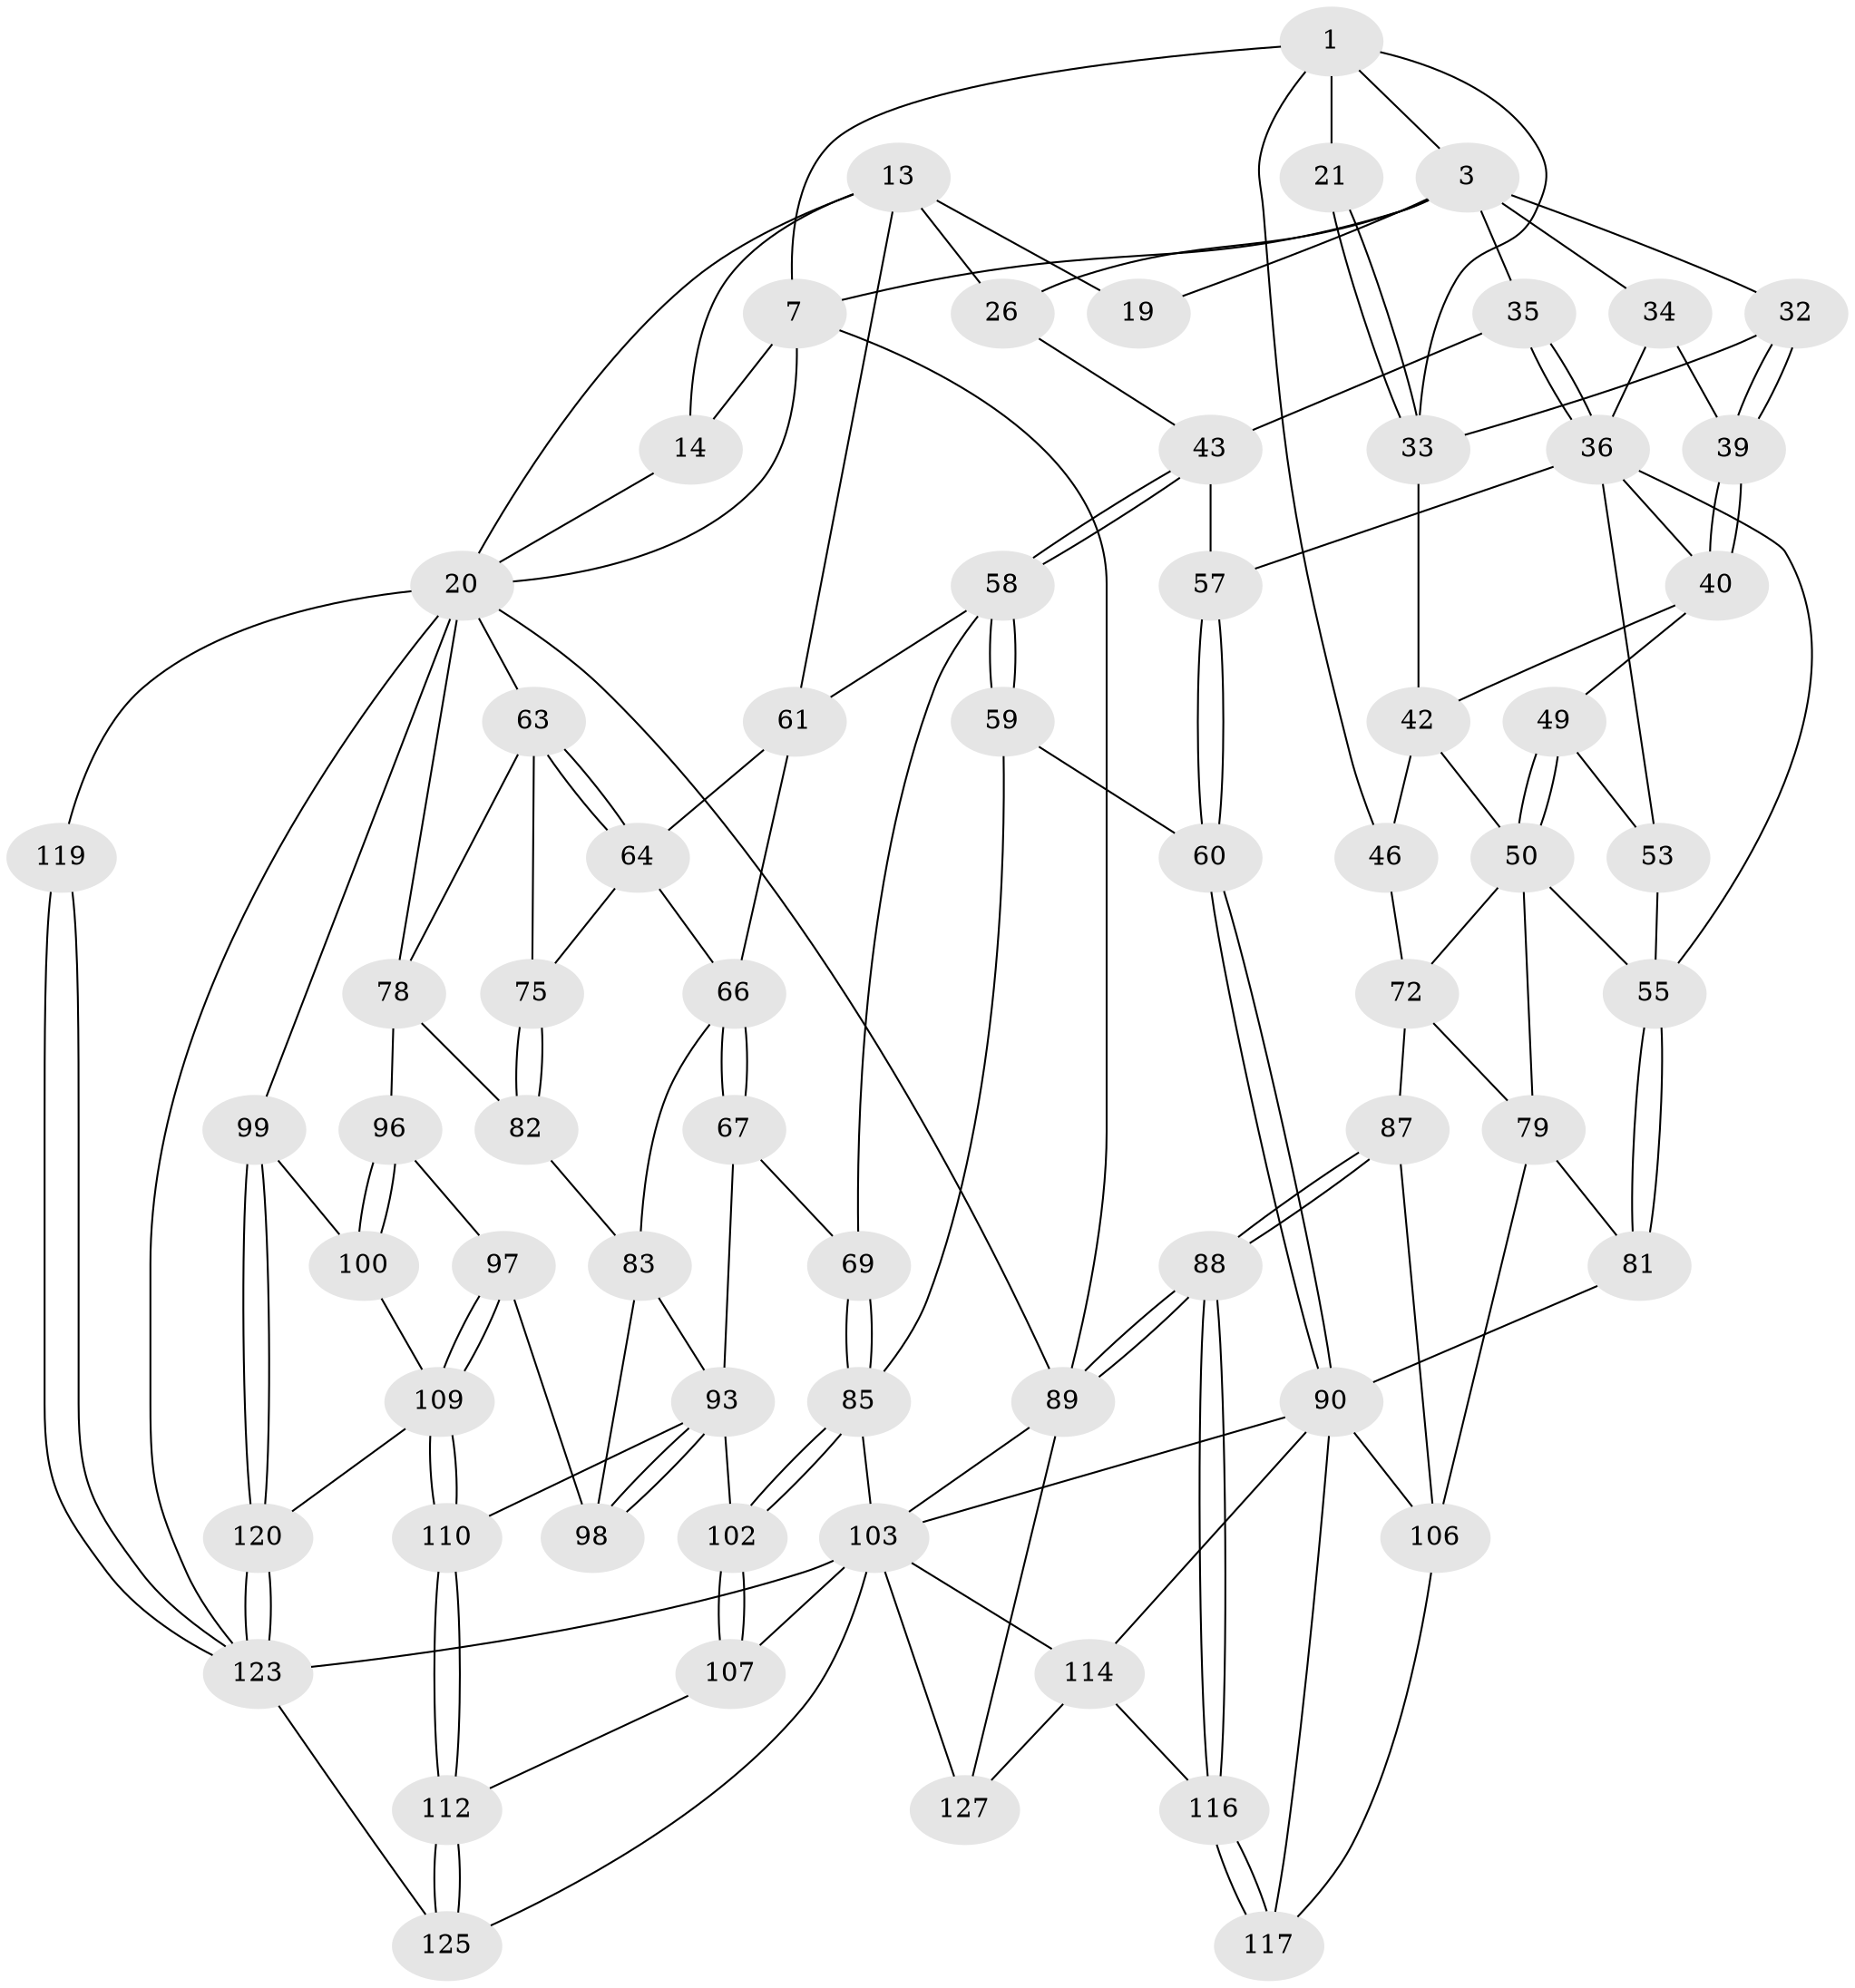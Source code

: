// original degree distribution, {3: 0.030303030303030304, 5: 0.6515151515151515, 4: 0.15151515151515152, 6: 0.16666666666666666}
// Generated by graph-tools (version 1.1) at 2025/28/03/15/25 16:28:04]
// undirected, 66 vertices, 153 edges
graph export_dot {
graph [start="1"]
  node [color=gray90,style=filled];
  1 [pos="+0.2493043007564845+0.03847411923974574",super="+2+9"];
  3 [pos="+0.30209449837853175+0.08668188078736214",super="+31+4"];
  7 [pos="+0.5824146121034097+0",super="+8"];
  13 [pos="+0.8426525048717802+0.08103676240640333",super="+18"];
  14 [pos="+0.9115247737568517+0.037443883108424426",super="+15"];
  19 [pos="+0.7779340488230316+0.17644619174585094"];
  20 [pos="+1+0",super="+118+23"];
  21 [pos="+0.20809751649551222+0.15336128123370557"];
  26 [pos="+0.5955151701442729+0.08683471285335789",super="+30"];
  32 [pos="+0.22890217508572028+0.2063596603069615"];
  33 [pos="+0.20391580138815887+0.1933167477360256",super="+38"];
  34 [pos="+0.3250807635569112+0.17837745317729653",super="+37"];
  35 [pos="+0.4383456385176156+0.26084869682543865"];
  36 [pos="+0.38276995038702+0.27101172294211795",super="+47"];
  39 [pos="+0.24625102896407505+0.23452753796026277"];
  40 [pos="+0.24900213166370902+0.24688557488694932",super="+41"];
  42 [pos="+0.13348908742064117+0.2522054915513841",super="+45"];
  43 [pos="+0.505758058399363+0.28934521014144116",super="+44"];
  46 [pos="+0+0.22939524067811648"];
  49 [pos="+0.24397874952445017+0.327931052989926"];
  50 [pos="+0.1980788295749013+0.3817895163312711",super="+51"];
  53 [pos="+0.2939987361114195+0.32891867598155927"];
  55 [pos="+0.35815644396133584+0.45469305420507106",super="+56"];
  57 [pos="+0.405036283509667+0.48261755089607905"];
  58 [pos="+0.5109061822219909+0.42327376156972735",super="+62"];
  59 [pos="+0.4277139269500365+0.4934672119132475"];
  60 [pos="+0.41167144794465804+0.48886009674320274"];
  61 [pos="+0.6985869668261363+0.3258236929490339",super="+65"];
  63 [pos="+0.9279841880243138+0.3781907332106926",super="+74"];
  64 [pos="+0.8489828448772064+0.37730677795140616",super="+70"];
  66 [pos="+0.7385771629591861+0.4909249668298297",super="+71"];
  67 [pos="+0.6641926434114299+0.5397971034252755",super="+68"];
  69 [pos="+0.6257297755691366+0.5293972275832473"];
  72 [pos="+0+0.5076584872134537",super="+73"];
  75 [pos="+0.8662595539465137+0.459647397740694"];
  78 [pos="+0.9377840265983315+0.5242916595042755",super="+84"];
  79 [pos="+0.1754127325752275+0.5195554216180949",super="+80"];
  81 [pos="+0.18305458867984542+0.5282882743813034"];
  82 [pos="+0.8389577239413853+0.5290563887130157"];
  83 [pos="+0.7942041223150613+0.5332389532105863",super="+92"];
  85 [pos="+0.5179890710058436+0.5706059489662659",super="+86"];
  87 [pos="+0+0.7294850369838659"];
  88 [pos="+0+1"];
  89 [pos="+0+1",super="+131"];
  90 [pos="+0.2956672896400952+0.6181855417042122",super="+104+91"];
  93 [pos="+0.7433245514469152+0.687058205781439",super="+94"];
  96 [pos="+0.8918785001698294+0.6208162560862508"];
  97 [pos="+0.8891677913898546+0.6248126535708105"];
  98 [pos="+0.8375499179442554+0.6122590742417445"];
  99 [pos="+1+0.6184454929809482"];
  100 [pos="+1+0.6211130281219578"];
  102 [pos="+0.5478132289015369+0.6709101986837759"];
  103 [pos="+0.3998923063422886+0.6996436807998382",super="+108"];
  106 [pos="+0.03427943888084233+0.6126003458646252",super="+113"];
  107 [pos="+0.5469948293348754+0.67550844092533"];
  109 [pos="+0.8669509260283228+0.7121037726032396",super="+111"];
  110 [pos="+0.7431453473785155+0.7155132552639046"];
  112 [pos="+0.7256330174504075+0.7442383725772868"];
  114 [pos="+0.23283198358782325+0.7984761153761973",super="+115"];
  116 [pos="+0.15611789471229073+0.8191686052195459"];
  117 [pos="+0.14569198461616945+0.7480051833446469"];
  119 [pos="+1+0.8374641132280191"];
  120 [pos="+0.9140913073047767+0.775381816668581"];
  123 [pos="+0.94086151131821+0.8340148080479467",super="+124"];
  125 [pos="+0.7090997016056574+0.8082010354543404"];
  127 [pos="+0.3544554476196892+0.9468615177783638",super="+128"];
  1 -- 3;
  1 -- 21 [weight=2];
  1 -- 46;
  1 -- 33;
  1 -- 7;
  3 -- 32;
  3 -- 34 [weight=2];
  3 -- 35;
  3 -- 19;
  3 -- 7;
  3 -- 26 [weight=2];
  7 -- 89;
  7 -- 20;
  7 -- 14;
  13 -- 14 [weight=2];
  13 -- 19 [weight=2];
  13 -- 61;
  13 -- 26;
  13 -- 20;
  14 -- 20;
  20 -- 89;
  20 -- 119 [weight=2];
  20 -- 123;
  20 -- 99;
  20 -- 78;
  20 -- 63;
  21 -- 33;
  21 -- 33;
  26 -- 43;
  32 -- 33;
  32 -- 39;
  32 -- 39;
  33 -- 42;
  34 -- 36;
  34 -- 39;
  35 -- 36;
  35 -- 36;
  35 -- 43;
  36 -- 53;
  36 -- 55;
  36 -- 40;
  36 -- 57;
  39 -- 40;
  39 -- 40;
  40 -- 49;
  40 -- 42;
  42 -- 50;
  42 -- 46;
  43 -- 58;
  43 -- 58;
  43 -- 57;
  46 -- 72;
  49 -- 50;
  49 -- 50;
  49 -- 53;
  50 -- 72;
  50 -- 79;
  50 -- 55;
  53 -- 55;
  55 -- 81;
  55 -- 81;
  57 -- 60;
  57 -- 60;
  58 -- 59;
  58 -- 59;
  58 -- 69;
  58 -- 61;
  59 -- 60;
  59 -- 85;
  60 -- 90;
  60 -- 90;
  61 -- 64;
  61 -- 66;
  63 -- 64;
  63 -- 64;
  63 -- 75;
  63 -- 78;
  64 -- 66;
  64 -- 75;
  66 -- 67;
  66 -- 67;
  66 -- 83;
  67 -- 69;
  67 -- 93 [weight=2];
  69 -- 85;
  69 -- 85;
  72 -- 87;
  72 -- 79;
  75 -- 82;
  75 -- 82;
  78 -- 96;
  78 -- 82;
  79 -- 81;
  79 -- 106;
  81 -- 90;
  82 -- 83;
  83 -- 98;
  83 -- 93;
  85 -- 102;
  85 -- 102;
  85 -- 103;
  87 -- 88;
  87 -- 88;
  87 -- 106;
  88 -- 89;
  88 -- 89;
  88 -- 116;
  88 -- 116;
  89 -- 127;
  89 -- 103;
  90 -- 114;
  90 -- 103;
  90 -- 117;
  90 -- 106;
  93 -- 98;
  93 -- 98;
  93 -- 110;
  93 -- 102;
  96 -- 97;
  96 -- 100;
  96 -- 100;
  97 -- 98;
  97 -- 109;
  97 -- 109;
  99 -- 100;
  99 -- 120;
  99 -- 120;
  100 -- 109;
  102 -- 107;
  102 -- 107;
  103 -- 114;
  103 -- 123;
  103 -- 107;
  103 -- 125;
  103 -- 127 [weight=2];
  106 -- 117;
  107 -- 112;
  109 -- 110;
  109 -- 110;
  109 -- 120;
  110 -- 112;
  110 -- 112;
  112 -- 125;
  112 -- 125;
  114 -- 116;
  114 -- 127;
  116 -- 117;
  116 -- 117;
  119 -- 123;
  119 -- 123;
  120 -- 123;
  120 -- 123;
  123 -- 125;
}
